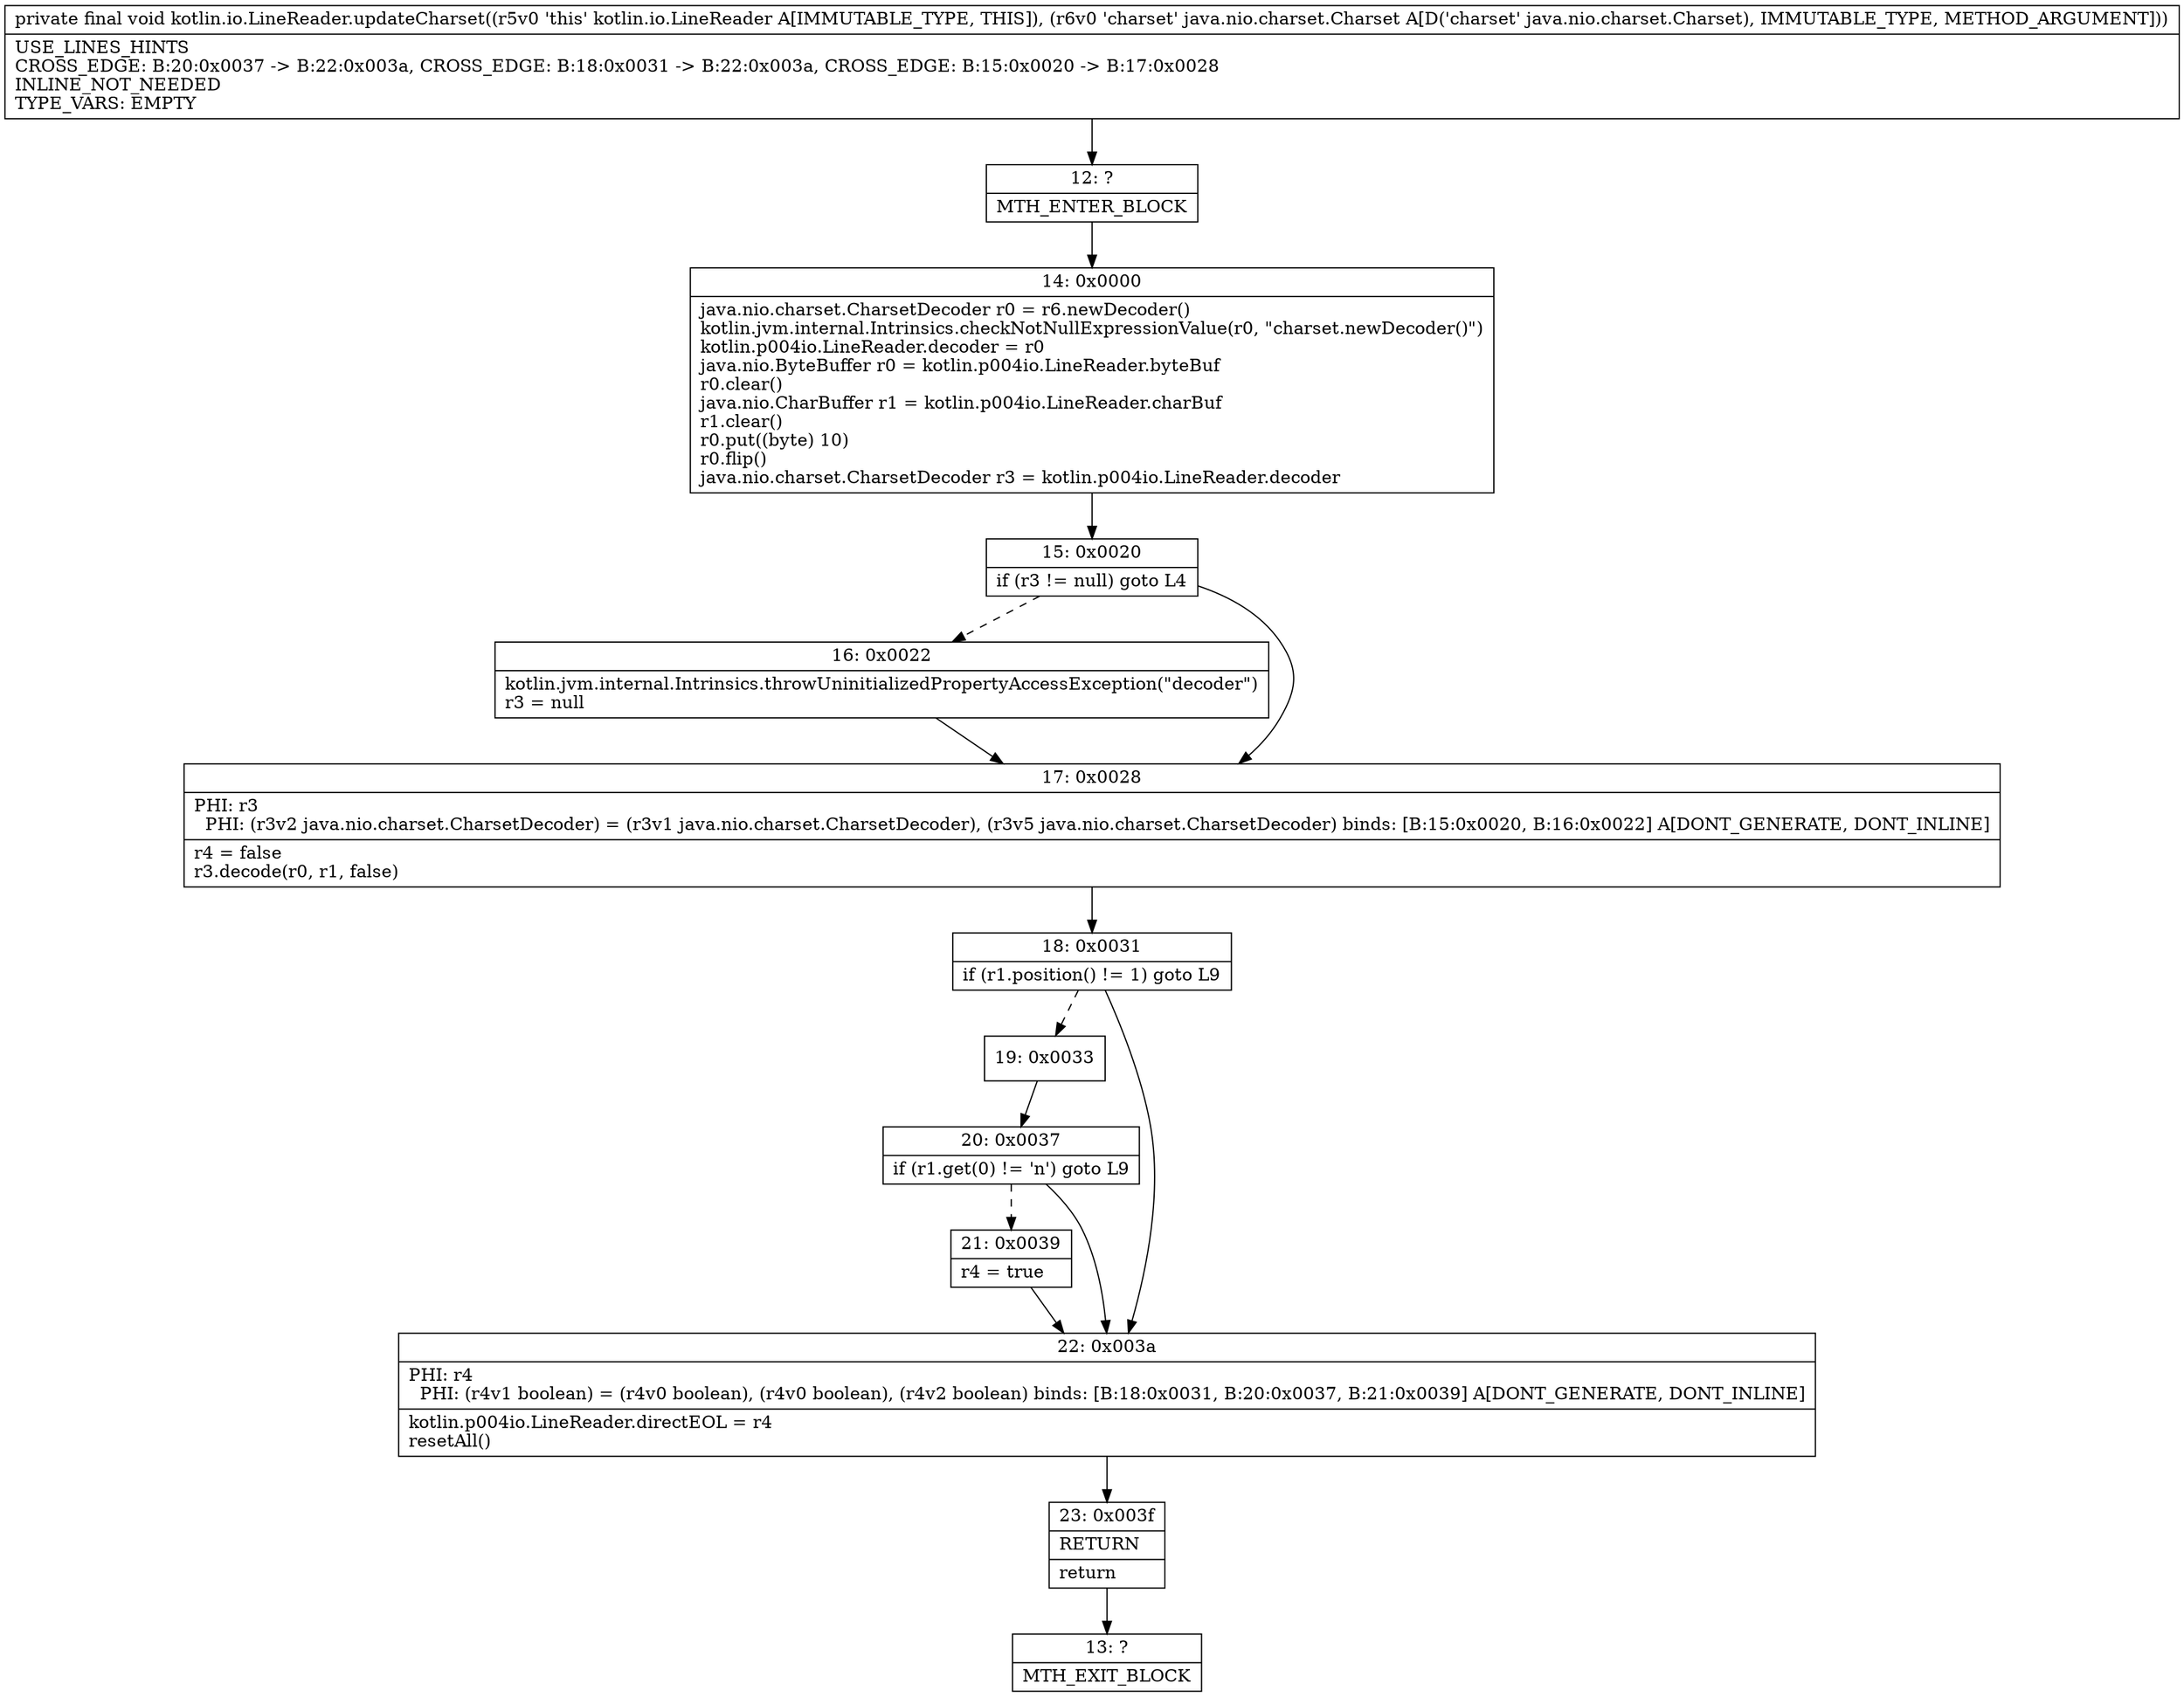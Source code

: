 digraph "CFG forkotlin.io.LineReader.updateCharset(Ljava\/nio\/charset\/Charset;)V" {
Node_12 [shape=record,label="{12\:\ ?|MTH_ENTER_BLOCK\l}"];
Node_14 [shape=record,label="{14\:\ 0x0000|java.nio.charset.CharsetDecoder r0 = r6.newDecoder()\lkotlin.jvm.internal.Intrinsics.checkNotNullExpressionValue(r0, \"charset.newDecoder()\")\lkotlin.p004io.LineReader.decoder = r0\ljava.nio.ByteBuffer r0 = kotlin.p004io.LineReader.byteBuf\lr0.clear()\ljava.nio.CharBuffer r1 = kotlin.p004io.LineReader.charBuf\lr1.clear()\lr0.put((byte) 10)\lr0.flip()\ljava.nio.charset.CharsetDecoder r3 = kotlin.p004io.LineReader.decoder\l}"];
Node_15 [shape=record,label="{15\:\ 0x0020|if (r3 != null) goto L4\l}"];
Node_16 [shape=record,label="{16\:\ 0x0022|kotlin.jvm.internal.Intrinsics.throwUninitializedPropertyAccessException(\"decoder\")\lr3 = null\l}"];
Node_17 [shape=record,label="{17\:\ 0x0028|PHI: r3 \l  PHI: (r3v2 java.nio.charset.CharsetDecoder) = (r3v1 java.nio.charset.CharsetDecoder), (r3v5 java.nio.charset.CharsetDecoder) binds: [B:15:0x0020, B:16:0x0022] A[DONT_GENERATE, DONT_INLINE]\l|r4 = false\lr3.decode(r0, r1, false)\l}"];
Node_18 [shape=record,label="{18\:\ 0x0031|if (r1.position() != 1) goto L9\l}"];
Node_19 [shape=record,label="{19\:\ 0x0033}"];
Node_20 [shape=record,label="{20\:\ 0x0037|if (r1.get(0) != 'n') goto L9\l}"];
Node_21 [shape=record,label="{21\:\ 0x0039|r4 = true\l}"];
Node_22 [shape=record,label="{22\:\ 0x003a|PHI: r4 \l  PHI: (r4v1 boolean) = (r4v0 boolean), (r4v0 boolean), (r4v2 boolean) binds: [B:18:0x0031, B:20:0x0037, B:21:0x0039] A[DONT_GENERATE, DONT_INLINE]\l|kotlin.p004io.LineReader.directEOL = r4\lresetAll()\l}"];
Node_23 [shape=record,label="{23\:\ 0x003f|RETURN\l|return\l}"];
Node_13 [shape=record,label="{13\:\ ?|MTH_EXIT_BLOCK\l}"];
MethodNode[shape=record,label="{private final void kotlin.io.LineReader.updateCharset((r5v0 'this' kotlin.io.LineReader A[IMMUTABLE_TYPE, THIS]), (r6v0 'charset' java.nio.charset.Charset A[D('charset' java.nio.charset.Charset), IMMUTABLE_TYPE, METHOD_ARGUMENT]))  | USE_LINES_HINTS\lCROSS_EDGE: B:20:0x0037 \-\> B:22:0x003a, CROSS_EDGE: B:18:0x0031 \-\> B:22:0x003a, CROSS_EDGE: B:15:0x0020 \-\> B:17:0x0028\lINLINE_NOT_NEEDED\lTYPE_VARS: EMPTY\l}"];
MethodNode -> Node_12;Node_12 -> Node_14;
Node_14 -> Node_15;
Node_15 -> Node_16[style=dashed];
Node_15 -> Node_17;
Node_16 -> Node_17;
Node_17 -> Node_18;
Node_18 -> Node_19[style=dashed];
Node_18 -> Node_22;
Node_19 -> Node_20;
Node_20 -> Node_21[style=dashed];
Node_20 -> Node_22;
Node_21 -> Node_22;
Node_22 -> Node_23;
Node_23 -> Node_13;
}

